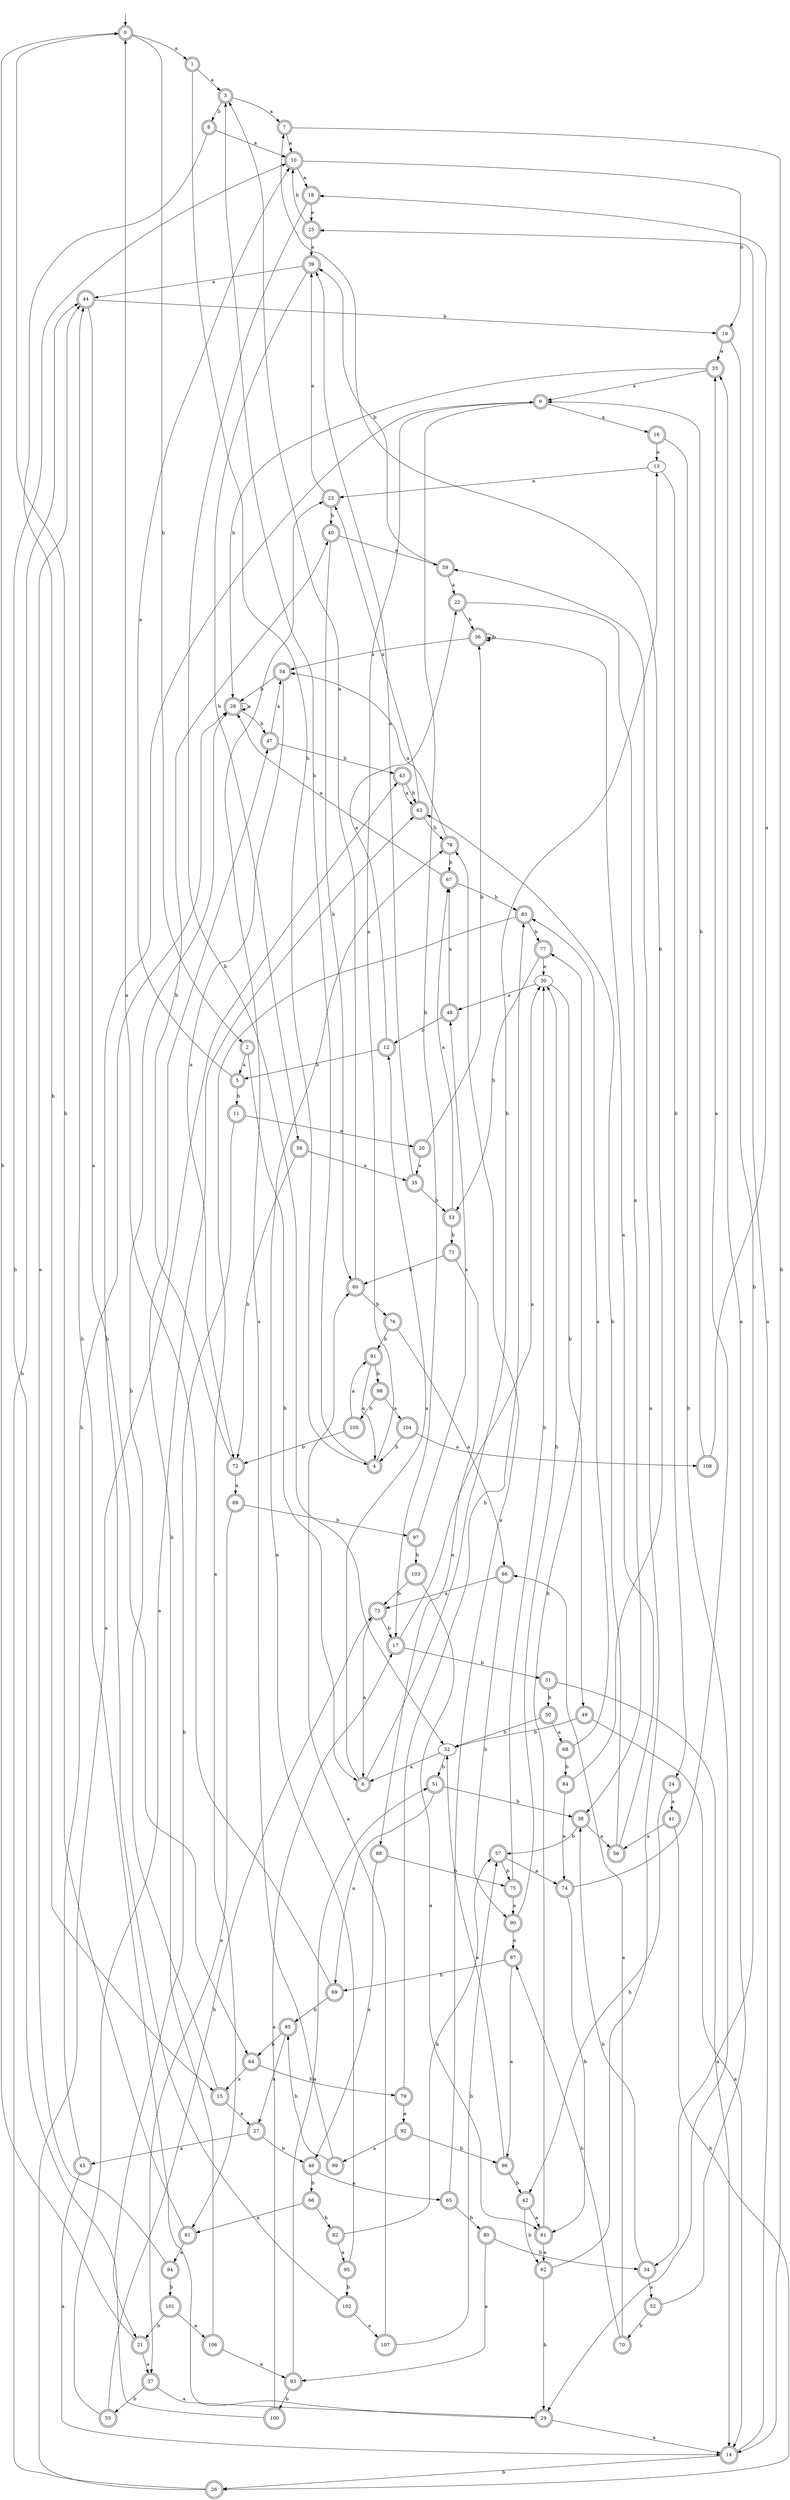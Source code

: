 digraph RandomDFA {
  __start0 [label="", shape=none];
  __start0 -> 0 [label=""];
  0 [shape=circle] [shape=doublecircle]
  0 -> 1 [label="a"]
  0 -> 2 [label="b"]
  1 [shape=doublecircle]
  1 -> 3 [label="a"]
  1 -> 4 [label="b"]
  2 [shape=doublecircle]
  2 -> 5 [label="a"]
  2 -> 6 [label="b"]
  3 [shape=doublecircle]
  3 -> 7 [label="a"]
  3 -> 8 [label="b"]
  4 [shape=doublecircle]
  4 -> 9 [label="a"]
  4 -> 3 [label="b"]
  5 [shape=doublecircle]
  5 -> 10 [label="a"]
  5 -> 11 [label="b"]
  6 [shape=doublecircle]
  6 -> 12 [label="a"]
  6 -> 13 [label="b"]
  7 [shape=doublecircle]
  7 -> 10 [label="a"]
  7 -> 14 [label="b"]
  8 [shape=doublecircle]
  8 -> 10 [label="a"]
  8 -> 15 [label="b"]
  9 [shape=doublecircle]
  9 -> 16 [label="a"]
  9 -> 17 [label="b"]
  10 [shape=doublecircle]
  10 -> 18 [label="a"]
  10 -> 19 [label="b"]
  11 [shape=doublecircle]
  11 -> 20 [label="a"]
  11 -> 21 [label="b"]
  12 [shape=doublecircle]
  12 -> 22 [label="a"]
  12 -> 5 [label="b"]
  13
  13 -> 23 [label="a"]
  13 -> 24 [label="b"]
  14 [shape=doublecircle]
  14 -> 25 [label="a"]
  14 -> 26 [label="b"]
  15 [shape=doublecircle]
  15 -> 27 [label="a"]
  15 -> 28 [label="b"]
  16 [shape=doublecircle]
  16 -> 13 [label="a"]
  16 -> 29 [label="b"]
  17 [shape=doublecircle]
  17 -> 30 [label="a"]
  17 -> 31 [label="b"]
  18 [shape=doublecircle]
  18 -> 25 [label="a"]
  18 -> 32 [label="b"]
  19 [shape=doublecircle]
  19 -> 33 [label="a"]
  19 -> 34 [label="b"]
  20 [shape=doublecircle]
  20 -> 35 [label="a"]
  20 -> 36 [label="b"]
  21 [shape=doublecircle]
  21 -> 37 [label="a"]
  21 -> 0 [label="b"]
  22 [shape=doublecircle]
  22 -> 38 [label="a"]
  22 -> 36 [label="b"]
  23 [shape=doublecircle]
  23 -> 39 [label="a"]
  23 -> 40 [label="b"]
  24 [shape=doublecircle]
  24 -> 41 [label="a"]
  24 -> 42 [label="b"]
  25 [shape=doublecircle]
  25 -> 39 [label="a"]
  25 -> 10 [label="b"]
  26 [shape=doublecircle]
  26 -> 43 [label="a"]
  26 -> 44 [label="b"]
  27 [shape=doublecircle]
  27 -> 45 [label="a"]
  27 -> 46 [label="b"]
  28 [shape=doublecircle]
  28 -> 28 [label="a"]
  28 -> 47 [label="b"]
  29 [shape=doublecircle]
  29 -> 14 [label="a"]
  29 -> 44 [label="b"]
  30
  30 -> 48 [label="a"]
  30 -> 49 [label="b"]
  31 [shape=doublecircle]
  31 -> 14 [label="a"]
  31 -> 50 [label="b"]
  32
  32 -> 6 [label="a"]
  32 -> 51 [label="b"]
  33 [shape=doublecircle]
  33 -> 9 [label="a"]
  33 -> 28 [label="b"]
  34 [shape=doublecircle]
  34 -> 52 [label="a"]
  34 -> 38 [label="b"]
  35 [shape=doublecircle]
  35 -> 39 [label="a"]
  35 -> 53 [label="b"]
  36 [shape=doublecircle]
  36 -> 54 [label="a"]
  36 -> 36 [label="b"]
  37 [shape=doublecircle]
  37 -> 29 [label="a"]
  37 -> 55 [label="b"]
  38 [shape=doublecircle]
  38 -> 56 [label="a"]
  38 -> 57 [label="b"]
  39 [shape=doublecircle]
  39 -> 44 [label="a"]
  39 -> 58 [label="b"]
  40 [shape=doublecircle]
  40 -> 59 [label="a"]
  40 -> 60 [label="b"]
  41 [shape=doublecircle]
  41 -> 56 [label="a"]
  41 -> 26 [label="b"]
  42 [shape=doublecircle]
  42 -> 61 [label="a"]
  42 -> 62 [label="b"]
  43 [shape=doublecircle]
  43 -> 63 [label="a"]
  43 -> 63 [label="b"]
  44 [shape=doublecircle]
  44 -> 64 [label="a"]
  44 -> 19 [label="b"]
  45 [shape=doublecircle]
  45 -> 14 [label="a"]
  45 -> 28 [label="b"]
  46 [shape=doublecircle]
  46 -> 65 [label="a"]
  46 -> 66 [label="b"]
  47 [shape=doublecircle]
  47 -> 54 [label="a"]
  47 -> 43 [label="b"]
  48 [shape=doublecircle]
  48 -> 67 [label="a"]
  48 -> 12 [label="b"]
  49 [shape=doublecircle]
  49 -> 14 [label="a"]
  49 -> 32 [label="b"]
  50 [shape=doublecircle]
  50 -> 68 [label="a"]
  50 -> 32 [label="b"]
  51 [shape=doublecircle]
  51 -> 69 [label="a"]
  51 -> 38 [label="b"]
  52 [shape=doublecircle]
  52 -> 33 [label="a"]
  52 -> 70 [label="b"]
  53 [shape=doublecircle]
  53 -> 67 [label="a"]
  53 -> 71 [label="b"]
  54 [shape=doublecircle]
  54 -> 72 [label="a"]
  54 -> 28 [label="b"]
  55 [shape=doublecircle]
  55 -> 63 [label="a"]
  55 -> 73 [label="b"]
  56 [shape=doublecircle]
  56 -> 36 [label="a"]
  56 -> 63 [label="b"]
  57 [shape=doublecircle]
  57 -> 74 [label="a"]
  57 -> 75 [label="b"]
  58 [shape=doublecircle]
  58 -> 35 [label="a"]
  58 -> 72 [label="b"]
  59 [shape=doublecircle]
  59 -> 22 [label="a"]
  59 -> 39 [label="b"]
  60 [shape=doublecircle]
  60 -> 3 [label="a"]
  60 -> 76 [label="b"]
  61 [shape=doublecircle]
  61 -> 62 [label="a"]
  61 -> 77 [label="b"]
  62 [shape=doublecircle]
  62 -> 59 [label="a"]
  62 -> 29 [label="b"]
  63 [shape=doublecircle]
  63 -> 23 [label="a"]
  63 -> 78 [label="b"]
  64 [shape=doublecircle]
  64 -> 15 [label="a"]
  64 -> 79 [label="b"]
  65 [shape=doublecircle]
  65 -> 78 [label="a"]
  65 -> 80 [label="b"]
  66 [shape=doublecircle]
  66 -> 81 [label="a"]
  66 -> 82 [label="b"]
  67 [shape=doublecircle]
  67 -> 28 [label="a"]
  67 -> 83 [label="b"]
  68 [shape=doublecircle]
  68 -> 83 [label="a"]
  68 -> 84 [label="b"]
  69 [shape=doublecircle]
  69 -> 0 [label="a"]
  69 -> 85 [label="b"]
  70 [shape=doublecircle]
  70 -> 86 [label="a"]
  70 -> 87 [label="b"]
  71 [shape=doublecircle]
  71 -> 88 [label="a"]
  71 -> 60 [label="b"]
  72 [shape=doublecircle]
  72 -> 89 [label="a"]
  72 -> 40 [label="b"]
  73 [shape=doublecircle]
  73 -> 6 [label="a"]
  73 -> 17 [label="b"]
  74 [shape=doublecircle]
  74 -> 33 [label="a"]
  74 -> 61 [label="b"]
  75 [shape=doublecircle]
  75 -> 90 [label="a"]
  75 -> 30 [label="b"]
  76 [shape=doublecircle]
  76 -> 86 [label="a"]
  76 -> 91 [label="b"]
  77 [shape=doublecircle]
  77 -> 30 [label="a"]
  77 -> 53 [label="b"]
  78 [shape=doublecircle]
  78 -> 54 [label="a"]
  78 -> 67 [label="b"]
  79 [shape=doublecircle]
  79 -> 92 [label="a"]
  79 -> 83 [label="b"]
  80 [shape=doublecircle]
  80 -> 93 [label="a"]
  80 -> 34 [label="b"]
  81 [shape=doublecircle]
  81 -> 94 [label="a"]
  81 -> 0 [label="b"]
  82 [shape=doublecircle]
  82 -> 95 [label="a"]
  82 -> 57 [label="b"]
  83 [shape=doublecircle]
  83 -> 81 [label="a"]
  83 -> 77 [label="b"]
  84 [shape=doublecircle]
  84 -> 74 [label="a"]
  84 -> 7 [label="b"]
  85 [shape=doublecircle]
  85 -> 27 [label="a"]
  85 -> 64 [label="b"]
  86 [shape=doublecircle]
  86 -> 73 [label="a"]
  86 -> 90 [label="b"]
  87 [shape=doublecircle]
  87 -> 96 [label="a"]
  87 -> 69 [label="b"]
  88 [shape=doublecircle]
  88 -> 46 [label="a"]
  88 -> 75 [label="b"]
  89 [shape=doublecircle]
  89 -> 37 [label="a"]
  89 -> 97 [label="b"]
  90 [shape=doublecircle]
  90 -> 87 [label="a"]
  90 -> 30 [label="b"]
  91 [shape=doublecircle]
  91 -> 4 [label="a"]
  91 -> 98 [label="b"]
  92 [shape=doublecircle]
  92 -> 99 [label="a"]
  92 -> 96 [label="b"]
  93 [shape=doublecircle]
  93 -> 51 [label="a"]
  93 -> 100 [label="b"]
  94 [shape=doublecircle]
  94 -> 44 [label="a"]
  94 -> 101 [label="b"]
  95 [shape=doublecircle]
  95 -> 78 [label="a"]
  95 -> 102 [label="b"]
  96 [shape=doublecircle]
  96 -> 32 [label="a"]
  96 -> 42 [label="b"]
  97 [shape=doublecircle]
  97 -> 48 [label="a"]
  97 -> 103 [label="b"]
  98 [shape=doublecircle]
  98 -> 104 [label="a"]
  98 -> 105 [label="b"]
  99 [shape=doublecircle]
  99 -> 23 [label="a"]
  99 -> 85 [label="b"]
  100 [shape=doublecircle]
  100 -> 17 [label="a"]
  100 -> 10 [label="b"]
  101 [shape=doublecircle]
  101 -> 106 [label="a"]
  101 -> 21 [label="b"]
  102 [shape=doublecircle]
  102 -> 107 [label="a"]
  102 -> 9 [label="b"]
  103 [shape=doublecircle]
  103 -> 61 [label="a"]
  103 -> 73 [label="b"]
  104 [shape=doublecircle]
  104 -> 108 [label="a"]
  104 -> 4 [label="b"]
  105 [shape=doublecircle]
  105 -> 91 [label="a"]
  105 -> 72 [label="b"]
  106 [shape=doublecircle]
  106 -> 93 [label="a"]
  106 -> 47 [label="b"]
  107 [shape=doublecircle]
  107 -> 60 [label="a"]
  107 -> 57 [label="b"]
  108 [shape=doublecircle]
  108 -> 18 [label="a"]
  108 -> 9 [label="b"]
}
